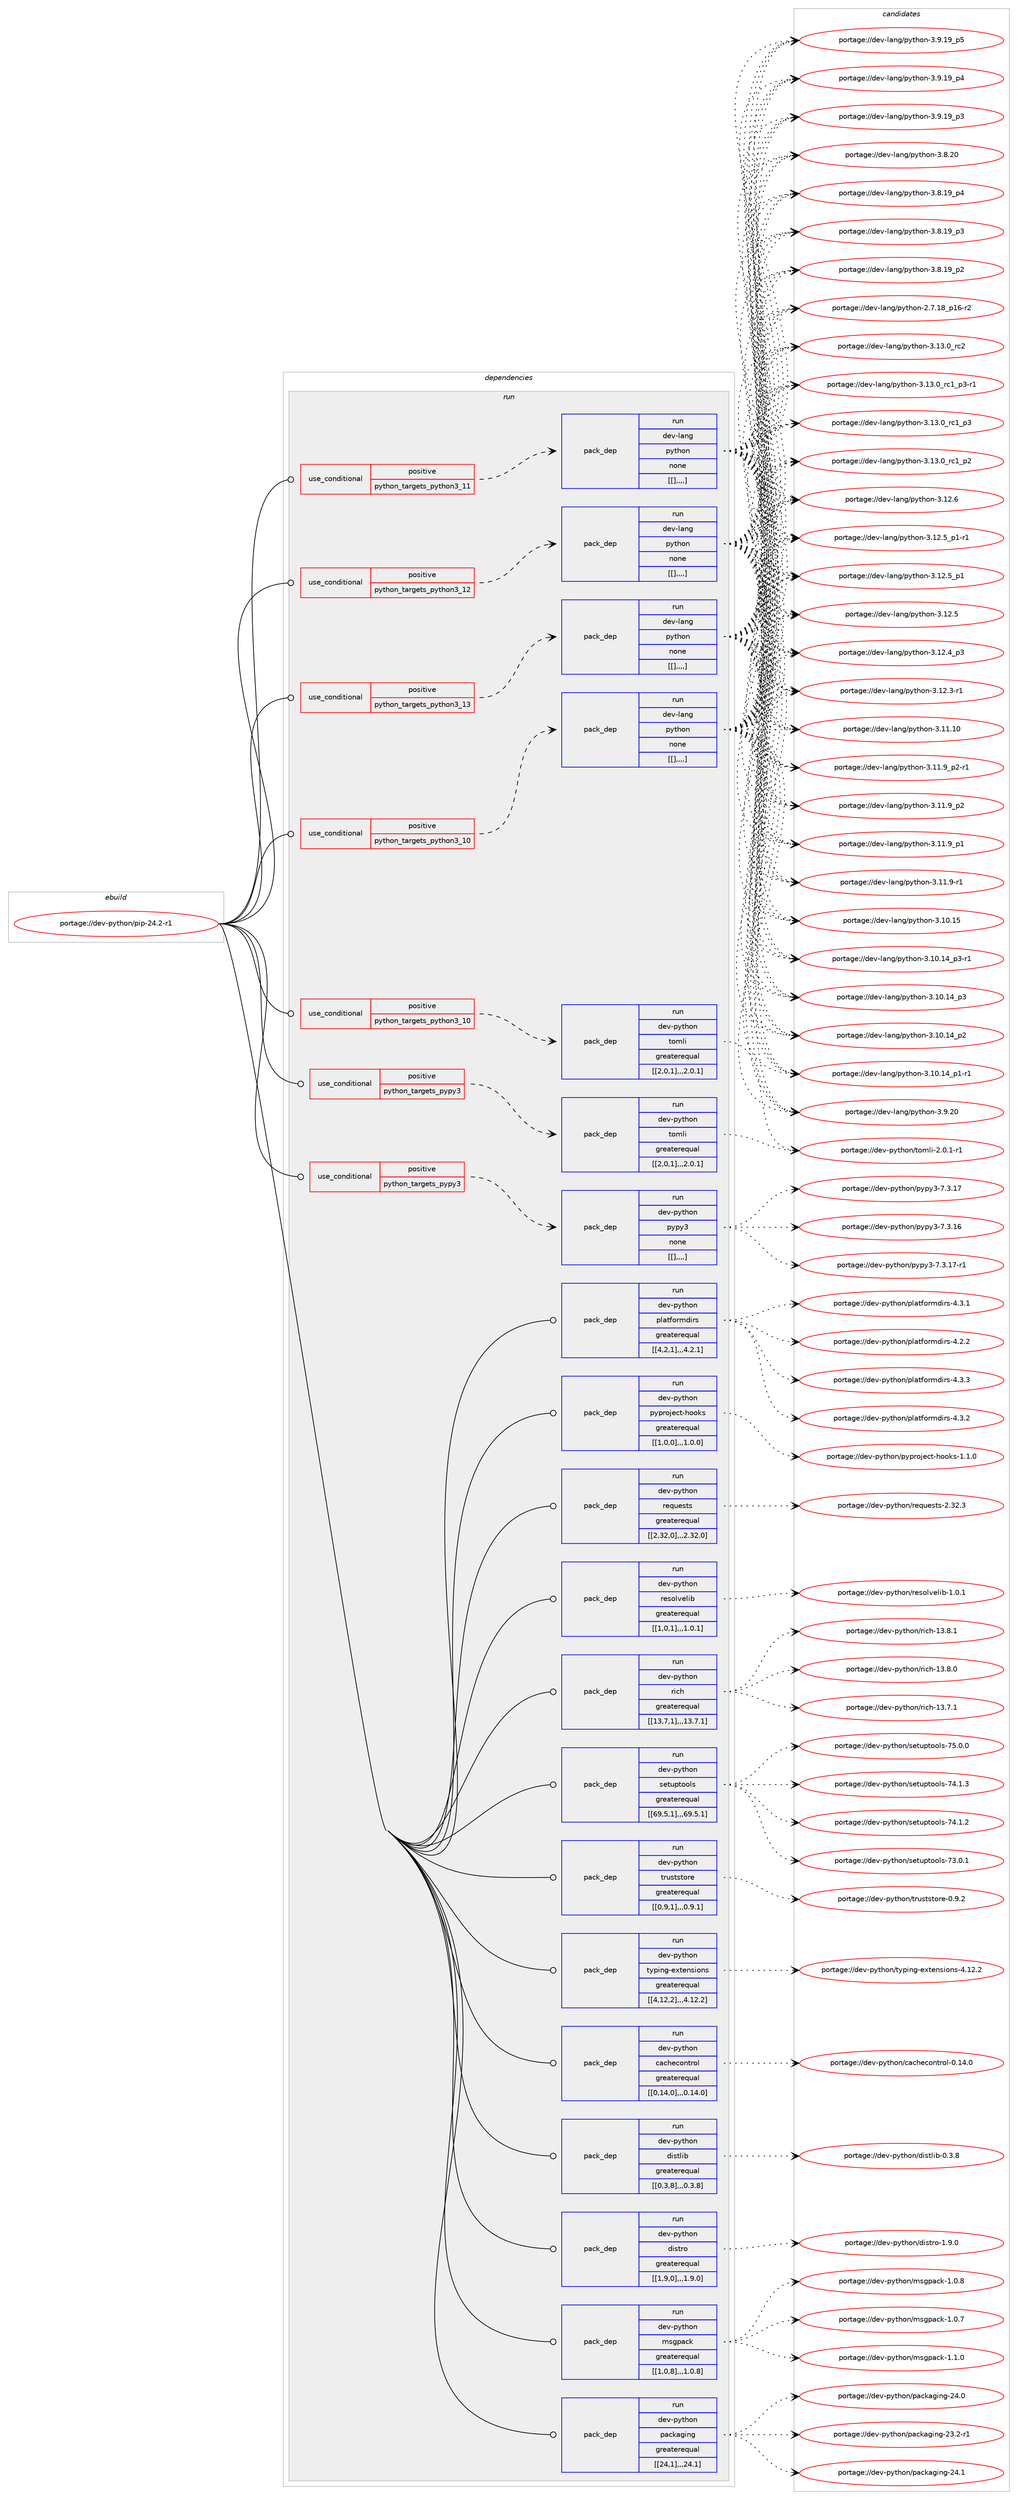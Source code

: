 digraph prolog {

# *************
# Graph options
# *************

newrank=true;
concentrate=true;
compound=true;
graph [rankdir=LR,fontname=Helvetica,fontsize=10,ranksep=1.5];#, ranksep=2.5, nodesep=0.2];
edge  [arrowhead=vee];
node  [fontname=Helvetica,fontsize=10];

# **********
# The ebuild
# **********

subgraph cluster_leftcol {
color=gray;
label=<<i>ebuild</i>>;
id [label="portage://dev-python/pip-24.2-r1", color=red, width=4, href="../dev-python/pip-24.2-r1.svg"];
}

# ****************
# The dependencies
# ****************

subgraph cluster_midcol {
color=gray;
label=<<i>dependencies</i>>;
subgraph cluster_compile {
fillcolor="#eeeeee";
style=filled;
label=<<i>compile</i>>;
}
subgraph cluster_compileandrun {
fillcolor="#eeeeee";
style=filled;
label=<<i>compile and run</i>>;
}
subgraph cluster_run {
fillcolor="#eeeeee";
style=filled;
label=<<i>run</i>>;
subgraph cond36691 {
dependency155531 [label=<<TABLE BORDER="0" CELLBORDER="1" CELLSPACING="0" CELLPADDING="4"><TR><TD ROWSPAN="3" CELLPADDING="10">use_conditional</TD></TR><TR><TD>positive</TD></TR><TR><TD>python_targets_pypy3</TD></TR></TABLE>>, shape=none, color=red];
subgraph pack117620 {
dependency155532 [label=<<TABLE BORDER="0" CELLBORDER="1" CELLSPACING="0" CELLPADDING="4" WIDTH="220"><TR><TD ROWSPAN="6" CELLPADDING="30">pack_dep</TD></TR><TR><TD WIDTH="110">run</TD></TR><TR><TD>dev-python</TD></TR><TR><TD>pypy3</TD></TR><TR><TD>none</TD></TR><TR><TD>[[],,,,]</TD></TR></TABLE>>, shape=none, color=blue];
}
dependency155531:e -> dependency155532:w [weight=20,style="dashed",arrowhead="vee"];
}
id:e -> dependency155531:w [weight=20,style="solid",arrowhead="odot"];
subgraph cond36692 {
dependency155533 [label=<<TABLE BORDER="0" CELLBORDER="1" CELLSPACING="0" CELLPADDING="4"><TR><TD ROWSPAN="3" CELLPADDING="10">use_conditional</TD></TR><TR><TD>positive</TD></TR><TR><TD>python_targets_pypy3</TD></TR></TABLE>>, shape=none, color=red];
subgraph pack117621 {
dependency155534 [label=<<TABLE BORDER="0" CELLBORDER="1" CELLSPACING="0" CELLPADDING="4" WIDTH="220"><TR><TD ROWSPAN="6" CELLPADDING="30">pack_dep</TD></TR><TR><TD WIDTH="110">run</TD></TR><TR><TD>dev-python</TD></TR><TR><TD>tomli</TD></TR><TR><TD>greaterequal</TD></TR><TR><TD>[[2,0,1],,,2.0.1]</TD></TR></TABLE>>, shape=none, color=blue];
}
dependency155533:e -> dependency155534:w [weight=20,style="dashed",arrowhead="vee"];
}
id:e -> dependency155533:w [weight=20,style="solid",arrowhead="odot"];
subgraph cond36693 {
dependency155535 [label=<<TABLE BORDER="0" CELLBORDER="1" CELLSPACING="0" CELLPADDING="4"><TR><TD ROWSPAN="3" CELLPADDING="10">use_conditional</TD></TR><TR><TD>positive</TD></TR><TR><TD>python_targets_python3_10</TD></TR></TABLE>>, shape=none, color=red];
subgraph pack117622 {
dependency155536 [label=<<TABLE BORDER="0" CELLBORDER="1" CELLSPACING="0" CELLPADDING="4" WIDTH="220"><TR><TD ROWSPAN="6" CELLPADDING="30">pack_dep</TD></TR><TR><TD WIDTH="110">run</TD></TR><TR><TD>dev-lang</TD></TR><TR><TD>python</TD></TR><TR><TD>none</TD></TR><TR><TD>[[],,,,]</TD></TR></TABLE>>, shape=none, color=blue];
}
dependency155535:e -> dependency155536:w [weight=20,style="dashed",arrowhead="vee"];
}
id:e -> dependency155535:w [weight=20,style="solid",arrowhead="odot"];
subgraph cond36694 {
dependency155537 [label=<<TABLE BORDER="0" CELLBORDER="1" CELLSPACING="0" CELLPADDING="4"><TR><TD ROWSPAN="3" CELLPADDING="10">use_conditional</TD></TR><TR><TD>positive</TD></TR><TR><TD>python_targets_python3_10</TD></TR></TABLE>>, shape=none, color=red];
subgraph pack117623 {
dependency155538 [label=<<TABLE BORDER="0" CELLBORDER="1" CELLSPACING="0" CELLPADDING="4" WIDTH="220"><TR><TD ROWSPAN="6" CELLPADDING="30">pack_dep</TD></TR><TR><TD WIDTH="110">run</TD></TR><TR><TD>dev-python</TD></TR><TR><TD>tomli</TD></TR><TR><TD>greaterequal</TD></TR><TR><TD>[[2,0,1],,,2.0.1]</TD></TR></TABLE>>, shape=none, color=blue];
}
dependency155537:e -> dependency155538:w [weight=20,style="dashed",arrowhead="vee"];
}
id:e -> dependency155537:w [weight=20,style="solid",arrowhead="odot"];
subgraph cond36695 {
dependency155539 [label=<<TABLE BORDER="0" CELLBORDER="1" CELLSPACING="0" CELLPADDING="4"><TR><TD ROWSPAN="3" CELLPADDING="10">use_conditional</TD></TR><TR><TD>positive</TD></TR><TR><TD>python_targets_python3_11</TD></TR></TABLE>>, shape=none, color=red];
subgraph pack117624 {
dependency155540 [label=<<TABLE BORDER="0" CELLBORDER="1" CELLSPACING="0" CELLPADDING="4" WIDTH="220"><TR><TD ROWSPAN="6" CELLPADDING="30">pack_dep</TD></TR><TR><TD WIDTH="110">run</TD></TR><TR><TD>dev-lang</TD></TR><TR><TD>python</TD></TR><TR><TD>none</TD></TR><TR><TD>[[],,,,]</TD></TR></TABLE>>, shape=none, color=blue];
}
dependency155539:e -> dependency155540:w [weight=20,style="dashed",arrowhead="vee"];
}
id:e -> dependency155539:w [weight=20,style="solid",arrowhead="odot"];
subgraph cond36696 {
dependency155541 [label=<<TABLE BORDER="0" CELLBORDER="1" CELLSPACING="0" CELLPADDING="4"><TR><TD ROWSPAN="3" CELLPADDING="10">use_conditional</TD></TR><TR><TD>positive</TD></TR><TR><TD>python_targets_python3_12</TD></TR></TABLE>>, shape=none, color=red];
subgraph pack117625 {
dependency155542 [label=<<TABLE BORDER="0" CELLBORDER="1" CELLSPACING="0" CELLPADDING="4" WIDTH="220"><TR><TD ROWSPAN="6" CELLPADDING="30">pack_dep</TD></TR><TR><TD WIDTH="110">run</TD></TR><TR><TD>dev-lang</TD></TR><TR><TD>python</TD></TR><TR><TD>none</TD></TR><TR><TD>[[],,,,]</TD></TR></TABLE>>, shape=none, color=blue];
}
dependency155541:e -> dependency155542:w [weight=20,style="dashed",arrowhead="vee"];
}
id:e -> dependency155541:w [weight=20,style="solid",arrowhead="odot"];
subgraph cond36697 {
dependency155543 [label=<<TABLE BORDER="0" CELLBORDER="1" CELLSPACING="0" CELLPADDING="4"><TR><TD ROWSPAN="3" CELLPADDING="10">use_conditional</TD></TR><TR><TD>positive</TD></TR><TR><TD>python_targets_python3_13</TD></TR></TABLE>>, shape=none, color=red];
subgraph pack117626 {
dependency155544 [label=<<TABLE BORDER="0" CELLBORDER="1" CELLSPACING="0" CELLPADDING="4" WIDTH="220"><TR><TD ROWSPAN="6" CELLPADDING="30">pack_dep</TD></TR><TR><TD WIDTH="110">run</TD></TR><TR><TD>dev-lang</TD></TR><TR><TD>python</TD></TR><TR><TD>none</TD></TR><TR><TD>[[],,,,]</TD></TR></TABLE>>, shape=none, color=blue];
}
dependency155543:e -> dependency155544:w [weight=20,style="dashed",arrowhead="vee"];
}
id:e -> dependency155543:w [weight=20,style="solid",arrowhead="odot"];
subgraph pack117627 {
dependency155545 [label=<<TABLE BORDER="0" CELLBORDER="1" CELLSPACING="0" CELLPADDING="4" WIDTH="220"><TR><TD ROWSPAN="6" CELLPADDING="30">pack_dep</TD></TR><TR><TD WIDTH="110">run</TD></TR><TR><TD>dev-python</TD></TR><TR><TD>cachecontrol</TD></TR><TR><TD>greaterequal</TD></TR><TR><TD>[[0,14,0],,,0.14.0]</TD></TR></TABLE>>, shape=none, color=blue];
}
id:e -> dependency155545:w [weight=20,style="solid",arrowhead="odot"];
subgraph pack117628 {
dependency155546 [label=<<TABLE BORDER="0" CELLBORDER="1" CELLSPACING="0" CELLPADDING="4" WIDTH="220"><TR><TD ROWSPAN="6" CELLPADDING="30">pack_dep</TD></TR><TR><TD WIDTH="110">run</TD></TR><TR><TD>dev-python</TD></TR><TR><TD>distlib</TD></TR><TR><TD>greaterequal</TD></TR><TR><TD>[[0,3,8],,,0.3.8]</TD></TR></TABLE>>, shape=none, color=blue];
}
id:e -> dependency155546:w [weight=20,style="solid",arrowhead="odot"];
subgraph pack117629 {
dependency155547 [label=<<TABLE BORDER="0" CELLBORDER="1" CELLSPACING="0" CELLPADDING="4" WIDTH="220"><TR><TD ROWSPAN="6" CELLPADDING="30">pack_dep</TD></TR><TR><TD WIDTH="110">run</TD></TR><TR><TD>dev-python</TD></TR><TR><TD>distro</TD></TR><TR><TD>greaterequal</TD></TR><TR><TD>[[1,9,0],,,1.9.0]</TD></TR></TABLE>>, shape=none, color=blue];
}
id:e -> dependency155547:w [weight=20,style="solid",arrowhead="odot"];
subgraph pack117630 {
dependency155548 [label=<<TABLE BORDER="0" CELLBORDER="1" CELLSPACING="0" CELLPADDING="4" WIDTH="220"><TR><TD ROWSPAN="6" CELLPADDING="30">pack_dep</TD></TR><TR><TD WIDTH="110">run</TD></TR><TR><TD>dev-python</TD></TR><TR><TD>msgpack</TD></TR><TR><TD>greaterequal</TD></TR><TR><TD>[[1,0,8],,,1.0.8]</TD></TR></TABLE>>, shape=none, color=blue];
}
id:e -> dependency155548:w [weight=20,style="solid",arrowhead="odot"];
subgraph pack117631 {
dependency155549 [label=<<TABLE BORDER="0" CELLBORDER="1" CELLSPACING="0" CELLPADDING="4" WIDTH="220"><TR><TD ROWSPAN="6" CELLPADDING="30">pack_dep</TD></TR><TR><TD WIDTH="110">run</TD></TR><TR><TD>dev-python</TD></TR><TR><TD>packaging</TD></TR><TR><TD>greaterequal</TD></TR><TR><TD>[[24,1],,,24.1]</TD></TR></TABLE>>, shape=none, color=blue];
}
id:e -> dependency155549:w [weight=20,style="solid",arrowhead="odot"];
subgraph pack117632 {
dependency155550 [label=<<TABLE BORDER="0" CELLBORDER="1" CELLSPACING="0" CELLPADDING="4" WIDTH="220"><TR><TD ROWSPAN="6" CELLPADDING="30">pack_dep</TD></TR><TR><TD WIDTH="110">run</TD></TR><TR><TD>dev-python</TD></TR><TR><TD>platformdirs</TD></TR><TR><TD>greaterequal</TD></TR><TR><TD>[[4,2,1],,,4.2.1]</TD></TR></TABLE>>, shape=none, color=blue];
}
id:e -> dependency155550:w [weight=20,style="solid",arrowhead="odot"];
subgraph pack117633 {
dependency155551 [label=<<TABLE BORDER="0" CELLBORDER="1" CELLSPACING="0" CELLPADDING="4" WIDTH="220"><TR><TD ROWSPAN="6" CELLPADDING="30">pack_dep</TD></TR><TR><TD WIDTH="110">run</TD></TR><TR><TD>dev-python</TD></TR><TR><TD>pyproject-hooks</TD></TR><TR><TD>greaterequal</TD></TR><TR><TD>[[1,0,0],,,1.0.0]</TD></TR></TABLE>>, shape=none, color=blue];
}
id:e -> dependency155551:w [weight=20,style="solid",arrowhead="odot"];
subgraph pack117634 {
dependency155552 [label=<<TABLE BORDER="0" CELLBORDER="1" CELLSPACING="0" CELLPADDING="4" WIDTH="220"><TR><TD ROWSPAN="6" CELLPADDING="30">pack_dep</TD></TR><TR><TD WIDTH="110">run</TD></TR><TR><TD>dev-python</TD></TR><TR><TD>requests</TD></TR><TR><TD>greaterequal</TD></TR><TR><TD>[[2,32,0],,,2.32.0]</TD></TR></TABLE>>, shape=none, color=blue];
}
id:e -> dependency155552:w [weight=20,style="solid",arrowhead="odot"];
subgraph pack117635 {
dependency155553 [label=<<TABLE BORDER="0" CELLBORDER="1" CELLSPACING="0" CELLPADDING="4" WIDTH="220"><TR><TD ROWSPAN="6" CELLPADDING="30">pack_dep</TD></TR><TR><TD WIDTH="110">run</TD></TR><TR><TD>dev-python</TD></TR><TR><TD>resolvelib</TD></TR><TR><TD>greaterequal</TD></TR><TR><TD>[[1,0,1],,,1.0.1]</TD></TR></TABLE>>, shape=none, color=blue];
}
id:e -> dependency155553:w [weight=20,style="solid",arrowhead="odot"];
subgraph pack117636 {
dependency155554 [label=<<TABLE BORDER="0" CELLBORDER="1" CELLSPACING="0" CELLPADDING="4" WIDTH="220"><TR><TD ROWSPAN="6" CELLPADDING="30">pack_dep</TD></TR><TR><TD WIDTH="110">run</TD></TR><TR><TD>dev-python</TD></TR><TR><TD>rich</TD></TR><TR><TD>greaterequal</TD></TR><TR><TD>[[13,7,1],,,13.7.1]</TD></TR></TABLE>>, shape=none, color=blue];
}
id:e -> dependency155554:w [weight=20,style="solid",arrowhead="odot"];
subgraph pack117637 {
dependency155555 [label=<<TABLE BORDER="0" CELLBORDER="1" CELLSPACING="0" CELLPADDING="4" WIDTH="220"><TR><TD ROWSPAN="6" CELLPADDING="30">pack_dep</TD></TR><TR><TD WIDTH="110">run</TD></TR><TR><TD>dev-python</TD></TR><TR><TD>setuptools</TD></TR><TR><TD>greaterequal</TD></TR><TR><TD>[[69,5,1],,,69.5.1]</TD></TR></TABLE>>, shape=none, color=blue];
}
id:e -> dependency155555:w [weight=20,style="solid",arrowhead="odot"];
subgraph pack117638 {
dependency155556 [label=<<TABLE BORDER="0" CELLBORDER="1" CELLSPACING="0" CELLPADDING="4" WIDTH="220"><TR><TD ROWSPAN="6" CELLPADDING="30">pack_dep</TD></TR><TR><TD WIDTH="110">run</TD></TR><TR><TD>dev-python</TD></TR><TR><TD>truststore</TD></TR><TR><TD>greaterequal</TD></TR><TR><TD>[[0,9,1],,,0.9.1]</TD></TR></TABLE>>, shape=none, color=blue];
}
id:e -> dependency155556:w [weight=20,style="solid",arrowhead="odot"];
subgraph pack117639 {
dependency155557 [label=<<TABLE BORDER="0" CELLBORDER="1" CELLSPACING="0" CELLPADDING="4" WIDTH="220"><TR><TD ROWSPAN="6" CELLPADDING="30">pack_dep</TD></TR><TR><TD WIDTH="110">run</TD></TR><TR><TD>dev-python</TD></TR><TR><TD>typing-extensions</TD></TR><TR><TD>greaterequal</TD></TR><TR><TD>[[4,12,2],,,4.12.2]</TD></TR></TABLE>>, shape=none, color=blue];
}
id:e -> dependency155557:w [weight=20,style="solid",arrowhead="odot"];
}
}

# **************
# The candidates
# **************

subgraph cluster_choices {
rank=same;
color=gray;
label=<<i>candidates</i>>;

subgraph choice117620 {
color=black;
nodesep=1;
choice100101118451121211161041111104711212111212151455546514649554511449 [label="portage://dev-python/pypy3-7.3.17-r1", color=red, width=4,href="../dev-python/pypy3-7.3.17-r1.svg"];
choice10010111845112121116104111110471121211121215145554651464955 [label="portage://dev-python/pypy3-7.3.17", color=red, width=4,href="../dev-python/pypy3-7.3.17.svg"];
choice10010111845112121116104111110471121211121215145554651464954 [label="portage://dev-python/pypy3-7.3.16", color=red, width=4,href="../dev-python/pypy3-7.3.16.svg"];
dependency155532:e -> choice100101118451121211161041111104711212111212151455546514649554511449:w [style=dotted,weight="100"];
dependency155532:e -> choice10010111845112121116104111110471121211121215145554651464955:w [style=dotted,weight="100"];
dependency155532:e -> choice10010111845112121116104111110471121211121215145554651464954:w [style=dotted,weight="100"];
}
subgraph choice117621 {
color=black;
nodesep=1;
choice10010111845112121116104111110471161111091081054550464846494511449 [label="portage://dev-python/tomli-2.0.1-r1", color=red, width=4,href="../dev-python/tomli-2.0.1-r1.svg"];
dependency155534:e -> choice10010111845112121116104111110471161111091081054550464846494511449:w [style=dotted,weight="100"];
}
subgraph choice117622 {
color=black;
nodesep=1;
choice10010111845108971101034711212111610411111045514649514648951149950 [label="portage://dev-lang/python-3.13.0_rc2", color=red, width=4,href="../dev-lang/python-3.13.0_rc2.svg"];
choice1001011184510897110103471121211161041111104551464951464895114994995112514511449 [label="portage://dev-lang/python-3.13.0_rc1_p3-r1", color=red, width=4,href="../dev-lang/python-3.13.0_rc1_p3-r1.svg"];
choice100101118451089711010347112121116104111110455146495146489511499499511251 [label="portage://dev-lang/python-3.13.0_rc1_p3", color=red, width=4,href="../dev-lang/python-3.13.0_rc1_p3.svg"];
choice100101118451089711010347112121116104111110455146495146489511499499511250 [label="portage://dev-lang/python-3.13.0_rc1_p2", color=red, width=4,href="../dev-lang/python-3.13.0_rc1_p2.svg"];
choice10010111845108971101034711212111610411111045514649504654 [label="portage://dev-lang/python-3.12.6", color=red, width=4,href="../dev-lang/python-3.12.6.svg"];
choice1001011184510897110103471121211161041111104551464950465395112494511449 [label="portage://dev-lang/python-3.12.5_p1-r1", color=red, width=4,href="../dev-lang/python-3.12.5_p1-r1.svg"];
choice100101118451089711010347112121116104111110455146495046539511249 [label="portage://dev-lang/python-3.12.5_p1", color=red, width=4,href="../dev-lang/python-3.12.5_p1.svg"];
choice10010111845108971101034711212111610411111045514649504653 [label="portage://dev-lang/python-3.12.5", color=red, width=4,href="../dev-lang/python-3.12.5.svg"];
choice100101118451089711010347112121116104111110455146495046529511251 [label="portage://dev-lang/python-3.12.4_p3", color=red, width=4,href="../dev-lang/python-3.12.4_p3.svg"];
choice100101118451089711010347112121116104111110455146495046514511449 [label="portage://dev-lang/python-3.12.3-r1", color=red, width=4,href="../dev-lang/python-3.12.3-r1.svg"];
choice1001011184510897110103471121211161041111104551464949464948 [label="portage://dev-lang/python-3.11.10", color=red, width=4,href="../dev-lang/python-3.11.10.svg"];
choice1001011184510897110103471121211161041111104551464949465795112504511449 [label="portage://dev-lang/python-3.11.9_p2-r1", color=red, width=4,href="../dev-lang/python-3.11.9_p2-r1.svg"];
choice100101118451089711010347112121116104111110455146494946579511250 [label="portage://dev-lang/python-3.11.9_p2", color=red, width=4,href="../dev-lang/python-3.11.9_p2.svg"];
choice100101118451089711010347112121116104111110455146494946579511249 [label="portage://dev-lang/python-3.11.9_p1", color=red, width=4,href="../dev-lang/python-3.11.9_p1.svg"];
choice100101118451089711010347112121116104111110455146494946574511449 [label="portage://dev-lang/python-3.11.9-r1", color=red, width=4,href="../dev-lang/python-3.11.9-r1.svg"];
choice1001011184510897110103471121211161041111104551464948464953 [label="portage://dev-lang/python-3.10.15", color=red, width=4,href="../dev-lang/python-3.10.15.svg"];
choice100101118451089711010347112121116104111110455146494846495295112514511449 [label="portage://dev-lang/python-3.10.14_p3-r1", color=red, width=4,href="../dev-lang/python-3.10.14_p3-r1.svg"];
choice10010111845108971101034711212111610411111045514649484649529511251 [label="portage://dev-lang/python-3.10.14_p3", color=red, width=4,href="../dev-lang/python-3.10.14_p3.svg"];
choice10010111845108971101034711212111610411111045514649484649529511250 [label="portage://dev-lang/python-3.10.14_p2", color=red, width=4,href="../dev-lang/python-3.10.14_p2.svg"];
choice100101118451089711010347112121116104111110455146494846495295112494511449 [label="portage://dev-lang/python-3.10.14_p1-r1", color=red, width=4,href="../dev-lang/python-3.10.14_p1-r1.svg"];
choice10010111845108971101034711212111610411111045514657465048 [label="portage://dev-lang/python-3.9.20", color=red, width=4,href="../dev-lang/python-3.9.20.svg"];
choice100101118451089711010347112121116104111110455146574649579511253 [label="portage://dev-lang/python-3.9.19_p5", color=red, width=4,href="../dev-lang/python-3.9.19_p5.svg"];
choice100101118451089711010347112121116104111110455146574649579511252 [label="portage://dev-lang/python-3.9.19_p4", color=red, width=4,href="../dev-lang/python-3.9.19_p4.svg"];
choice100101118451089711010347112121116104111110455146574649579511251 [label="portage://dev-lang/python-3.9.19_p3", color=red, width=4,href="../dev-lang/python-3.9.19_p3.svg"];
choice10010111845108971101034711212111610411111045514656465048 [label="portage://dev-lang/python-3.8.20", color=red, width=4,href="../dev-lang/python-3.8.20.svg"];
choice100101118451089711010347112121116104111110455146564649579511252 [label="portage://dev-lang/python-3.8.19_p4", color=red, width=4,href="../dev-lang/python-3.8.19_p4.svg"];
choice100101118451089711010347112121116104111110455146564649579511251 [label="portage://dev-lang/python-3.8.19_p3", color=red, width=4,href="../dev-lang/python-3.8.19_p3.svg"];
choice100101118451089711010347112121116104111110455146564649579511250 [label="portage://dev-lang/python-3.8.19_p2", color=red, width=4,href="../dev-lang/python-3.8.19_p2.svg"];
choice100101118451089711010347112121116104111110455046554649569511249544511450 [label="portage://dev-lang/python-2.7.18_p16-r2", color=red, width=4,href="../dev-lang/python-2.7.18_p16-r2.svg"];
dependency155536:e -> choice10010111845108971101034711212111610411111045514649514648951149950:w [style=dotted,weight="100"];
dependency155536:e -> choice1001011184510897110103471121211161041111104551464951464895114994995112514511449:w [style=dotted,weight="100"];
dependency155536:e -> choice100101118451089711010347112121116104111110455146495146489511499499511251:w [style=dotted,weight="100"];
dependency155536:e -> choice100101118451089711010347112121116104111110455146495146489511499499511250:w [style=dotted,weight="100"];
dependency155536:e -> choice10010111845108971101034711212111610411111045514649504654:w [style=dotted,weight="100"];
dependency155536:e -> choice1001011184510897110103471121211161041111104551464950465395112494511449:w [style=dotted,weight="100"];
dependency155536:e -> choice100101118451089711010347112121116104111110455146495046539511249:w [style=dotted,weight="100"];
dependency155536:e -> choice10010111845108971101034711212111610411111045514649504653:w [style=dotted,weight="100"];
dependency155536:e -> choice100101118451089711010347112121116104111110455146495046529511251:w [style=dotted,weight="100"];
dependency155536:e -> choice100101118451089711010347112121116104111110455146495046514511449:w [style=dotted,weight="100"];
dependency155536:e -> choice1001011184510897110103471121211161041111104551464949464948:w [style=dotted,weight="100"];
dependency155536:e -> choice1001011184510897110103471121211161041111104551464949465795112504511449:w [style=dotted,weight="100"];
dependency155536:e -> choice100101118451089711010347112121116104111110455146494946579511250:w [style=dotted,weight="100"];
dependency155536:e -> choice100101118451089711010347112121116104111110455146494946579511249:w [style=dotted,weight="100"];
dependency155536:e -> choice100101118451089711010347112121116104111110455146494946574511449:w [style=dotted,weight="100"];
dependency155536:e -> choice1001011184510897110103471121211161041111104551464948464953:w [style=dotted,weight="100"];
dependency155536:e -> choice100101118451089711010347112121116104111110455146494846495295112514511449:w [style=dotted,weight="100"];
dependency155536:e -> choice10010111845108971101034711212111610411111045514649484649529511251:w [style=dotted,weight="100"];
dependency155536:e -> choice10010111845108971101034711212111610411111045514649484649529511250:w [style=dotted,weight="100"];
dependency155536:e -> choice100101118451089711010347112121116104111110455146494846495295112494511449:w [style=dotted,weight="100"];
dependency155536:e -> choice10010111845108971101034711212111610411111045514657465048:w [style=dotted,weight="100"];
dependency155536:e -> choice100101118451089711010347112121116104111110455146574649579511253:w [style=dotted,weight="100"];
dependency155536:e -> choice100101118451089711010347112121116104111110455146574649579511252:w [style=dotted,weight="100"];
dependency155536:e -> choice100101118451089711010347112121116104111110455146574649579511251:w [style=dotted,weight="100"];
dependency155536:e -> choice10010111845108971101034711212111610411111045514656465048:w [style=dotted,weight="100"];
dependency155536:e -> choice100101118451089711010347112121116104111110455146564649579511252:w [style=dotted,weight="100"];
dependency155536:e -> choice100101118451089711010347112121116104111110455146564649579511251:w [style=dotted,weight="100"];
dependency155536:e -> choice100101118451089711010347112121116104111110455146564649579511250:w [style=dotted,weight="100"];
dependency155536:e -> choice100101118451089711010347112121116104111110455046554649569511249544511450:w [style=dotted,weight="100"];
}
subgraph choice117623 {
color=black;
nodesep=1;
choice10010111845112121116104111110471161111091081054550464846494511449 [label="portage://dev-python/tomli-2.0.1-r1", color=red, width=4,href="../dev-python/tomli-2.0.1-r1.svg"];
dependency155538:e -> choice10010111845112121116104111110471161111091081054550464846494511449:w [style=dotted,weight="100"];
}
subgraph choice117624 {
color=black;
nodesep=1;
choice10010111845108971101034711212111610411111045514649514648951149950 [label="portage://dev-lang/python-3.13.0_rc2", color=red, width=4,href="../dev-lang/python-3.13.0_rc2.svg"];
choice1001011184510897110103471121211161041111104551464951464895114994995112514511449 [label="portage://dev-lang/python-3.13.0_rc1_p3-r1", color=red, width=4,href="../dev-lang/python-3.13.0_rc1_p3-r1.svg"];
choice100101118451089711010347112121116104111110455146495146489511499499511251 [label="portage://dev-lang/python-3.13.0_rc1_p3", color=red, width=4,href="../dev-lang/python-3.13.0_rc1_p3.svg"];
choice100101118451089711010347112121116104111110455146495146489511499499511250 [label="portage://dev-lang/python-3.13.0_rc1_p2", color=red, width=4,href="../dev-lang/python-3.13.0_rc1_p2.svg"];
choice10010111845108971101034711212111610411111045514649504654 [label="portage://dev-lang/python-3.12.6", color=red, width=4,href="../dev-lang/python-3.12.6.svg"];
choice1001011184510897110103471121211161041111104551464950465395112494511449 [label="portage://dev-lang/python-3.12.5_p1-r1", color=red, width=4,href="../dev-lang/python-3.12.5_p1-r1.svg"];
choice100101118451089711010347112121116104111110455146495046539511249 [label="portage://dev-lang/python-3.12.5_p1", color=red, width=4,href="../dev-lang/python-3.12.5_p1.svg"];
choice10010111845108971101034711212111610411111045514649504653 [label="portage://dev-lang/python-3.12.5", color=red, width=4,href="../dev-lang/python-3.12.5.svg"];
choice100101118451089711010347112121116104111110455146495046529511251 [label="portage://dev-lang/python-3.12.4_p3", color=red, width=4,href="../dev-lang/python-3.12.4_p3.svg"];
choice100101118451089711010347112121116104111110455146495046514511449 [label="portage://dev-lang/python-3.12.3-r1", color=red, width=4,href="../dev-lang/python-3.12.3-r1.svg"];
choice1001011184510897110103471121211161041111104551464949464948 [label="portage://dev-lang/python-3.11.10", color=red, width=4,href="../dev-lang/python-3.11.10.svg"];
choice1001011184510897110103471121211161041111104551464949465795112504511449 [label="portage://dev-lang/python-3.11.9_p2-r1", color=red, width=4,href="../dev-lang/python-3.11.9_p2-r1.svg"];
choice100101118451089711010347112121116104111110455146494946579511250 [label="portage://dev-lang/python-3.11.9_p2", color=red, width=4,href="../dev-lang/python-3.11.9_p2.svg"];
choice100101118451089711010347112121116104111110455146494946579511249 [label="portage://dev-lang/python-3.11.9_p1", color=red, width=4,href="../dev-lang/python-3.11.9_p1.svg"];
choice100101118451089711010347112121116104111110455146494946574511449 [label="portage://dev-lang/python-3.11.9-r1", color=red, width=4,href="../dev-lang/python-3.11.9-r1.svg"];
choice1001011184510897110103471121211161041111104551464948464953 [label="portage://dev-lang/python-3.10.15", color=red, width=4,href="../dev-lang/python-3.10.15.svg"];
choice100101118451089711010347112121116104111110455146494846495295112514511449 [label="portage://dev-lang/python-3.10.14_p3-r1", color=red, width=4,href="../dev-lang/python-3.10.14_p3-r1.svg"];
choice10010111845108971101034711212111610411111045514649484649529511251 [label="portage://dev-lang/python-3.10.14_p3", color=red, width=4,href="../dev-lang/python-3.10.14_p3.svg"];
choice10010111845108971101034711212111610411111045514649484649529511250 [label="portage://dev-lang/python-3.10.14_p2", color=red, width=4,href="../dev-lang/python-3.10.14_p2.svg"];
choice100101118451089711010347112121116104111110455146494846495295112494511449 [label="portage://dev-lang/python-3.10.14_p1-r1", color=red, width=4,href="../dev-lang/python-3.10.14_p1-r1.svg"];
choice10010111845108971101034711212111610411111045514657465048 [label="portage://dev-lang/python-3.9.20", color=red, width=4,href="../dev-lang/python-3.9.20.svg"];
choice100101118451089711010347112121116104111110455146574649579511253 [label="portage://dev-lang/python-3.9.19_p5", color=red, width=4,href="../dev-lang/python-3.9.19_p5.svg"];
choice100101118451089711010347112121116104111110455146574649579511252 [label="portage://dev-lang/python-3.9.19_p4", color=red, width=4,href="../dev-lang/python-3.9.19_p4.svg"];
choice100101118451089711010347112121116104111110455146574649579511251 [label="portage://dev-lang/python-3.9.19_p3", color=red, width=4,href="../dev-lang/python-3.9.19_p3.svg"];
choice10010111845108971101034711212111610411111045514656465048 [label="portage://dev-lang/python-3.8.20", color=red, width=4,href="../dev-lang/python-3.8.20.svg"];
choice100101118451089711010347112121116104111110455146564649579511252 [label="portage://dev-lang/python-3.8.19_p4", color=red, width=4,href="../dev-lang/python-3.8.19_p4.svg"];
choice100101118451089711010347112121116104111110455146564649579511251 [label="portage://dev-lang/python-3.8.19_p3", color=red, width=4,href="../dev-lang/python-3.8.19_p3.svg"];
choice100101118451089711010347112121116104111110455146564649579511250 [label="portage://dev-lang/python-3.8.19_p2", color=red, width=4,href="../dev-lang/python-3.8.19_p2.svg"];
choice100101118451089711010347112121116104111110455046554649569511249544511450 [label="portage://dev-lang/python-2.7.18_p16-r2", color=red, width=4,href="../dev-lang/python-2.7.18_p16-r2.svg"];
dependency155540:e -> choice10010111845108971101034711212111610411111045514649514648951149950:w [style=dotted,weight="100"];
dependency155540:e -> choice1001011184510897110103471121211161041111104551464951464895114994995112514511449:w [style=dotted,weight="100"];
dependency155540:e -> choice100101118451089711010347112121116104111110455146495146489511499499511251:w [style=dotted,weight="100"];
dependency155540:e -> choice100101118451089711010347112121116104111110455146495146489511499499511250:w [style=dotted,weight="100"];
dependency155540:e -> choice10010111845108971101034711212111610411111045514649504654:w [style=dotted,weight="100"];
dependency155540:e -> choice1001011184510897110103471121211161041111104551464950465395112494511449:w [style=dotted,weight="100"];
dependency155540:e -> choice100101118451089711010347112121116104111110455146495046539511249:w [style=dotted,weight="100"];
dependency155540:e -> choice10010111845108971101034711212111610411111045514649504653:w [style=dotted,weight="100"];
dependency155540:e -> choice100101118451089711010347112121116104111110455146495046529511251:w [style=dotted,weight="100"];
dependency155540:e -> choice100101118451089711010347112121116104111110455146495046514511449:w [style=dotted,weight="100"];
dependency155540:e -> choice1001011184510897110103471121211161041111104551464949464948:w [style=dotted,weight="100"];
dependency155540:e -> choice1001011184510897110103471121211161041111104551464949465795112504511449:w [style=dotted,weight="100"];
dependency155540:e -> choice100101118451089711010347112121116104111110455146494946579511250:w [style=dotted,weight="100"];
dependency155540:e -> choice100101118451089711010347112121116104111110455146494946579511249:w [style=dotted,weight="100"];
dependency155540:e -> choice100101118451089711010347112121116104111110455146494946574511449:w [style=dotted,weight="100"];
dependency155540:e -> choice1001011184510897110103471121211161041111104551464948464953:w [style=dotted,weight="100"];
dependency155540:e -> choice100101118451089711010347112121116104111110455146494846495295112514511449:w [style=dotted,weight="100"];
dependency155540:e -> choice10010111845108971101034711212111610411111045514649484649529511251:w [style=dotted,weight="100"];
dependency155540:e -> choice10010111845108971101034711212111610411111045514649484649529511250:w [style=dotted,weight="100"];
dependency155540:e -> choice100101118451089711010347112121116104111110455146494846495295112494511449:w [style=dotted,weight="100"];
dependency155540:e -> choice10010111845108971101034711212111610411111045514657465048:w [style=dotted,weight="100"];
dependency155540:e -> choice100101118451089711010347112121116104111110455146574649579511253:w [style=dotted,weight="100"];
dependency155540:e -> choice100101118451089711010347112121116104111110455146574649579511252:w [style=dotted,weight="100"];
dependency155540:e -> choice100101118451089711010347112121116104111110455146574649579511251:w [style=dotted,weight="100"];
dependency155540:e -> choice10010111845108971101034711212111610411111045514656465048:w [style=dotted,weight="100"];
dependency155540:e -> choice100101118451089711010347112121116104111110455146564649579511252:w [style=dotted,weight="100"];
dependency155540:e -> choice100101118451089711010347112121116104111110455146564649579511251:w [style=dotted,weight="100"];
dependency155540:e -> choice100101118451089711010347112121116104111110455146564649579511250:w [style=dotted,weight="100"];
dependency155540:e -> choice100101118451089711010347112121116104111110455046554649569511249544511450:w [style=dotted,weight="100"];
}
subgraph choice117625 {
color=black;
nodesep=1;
choice10010111845108971101034711212111610411111045514649514648951149950 [label="portage://dev-lang/python-3.13.0_rc2", color=red, width=4,href="../dev-lang/python-3.13.0_rc2.svg"];
choice1001011184510897110103471121211161041111104551464951464895114994995112514511449 [label="portage://dev-lang/python-3.13.0_rc1_p3-r1", color=red, width=4,href="../dev-lang/python-3.13.0_rc1_p3-r1.svg"];
choice100101118451089711010347112121116104111110455146495146489511499499511251 [label="portage://dev-lang/python-3.13.0_rc1_p3", color=red, width=4,href="../dev-lang/python-3.13.0_rc1_p3.svg"];
choice100101118451089711010347112121116104111110455146495146489511499499511250 [label="portage://dev-lang/python-3.13.0_rc1_p2", color=red, width=4,href="../dev-lang/python-3.13.0_rc1_p2.svg"];
choice10010111845108971101034711212111610411111045514649504654 [label="portage://dev-lang/python-3.12.6", color=red, width=4,href="../dev-lang/python-3.12.6.svg"];
choice1001011184510897110103471121211161041111104551464950465395112494511449 [label="portage://dev-lang/python-3.12.5_p1-r1", color=red, width=4,href="../dev-lang/python-3.12.5_p1-r1.svg"];
choice100101118451089711010347112121116104111110455146495046539511249 [label="portage://dev-lang/python-3.12.5_p1", color=red, width=4,href="../dev-lang/python-3.12.5_p1.svg"];
choice10010111845108971101034711212111610411111045514649504653 [label="portage://dev-lang/python-3.12.5", color=red, width=4,href="../dev-lang/python-3.12.5.svg"];
choice100101118451089711010347112121116104111110455146495046529511251 [label="portage://dev-lang/python-3.12.4_p3", color=red, width=4,href="../dev-lang/python-3.12.4_p3.svg"];
choice100101118451089711010347112121116104111110455146495046514511449 [label="portage://dev-lang/python-3.12.3-r1", color=red, width=4,href="../dev-lang/python-3.12.3-r1.svg"];
choice1001011184510897110103471121211161041111104551464949464948 [label="portage://dev-lang/python-3.11.10", color=red, width=4,href="../dev-lang/python-3.11.10.svg"];
choice1001011184510897110103471121211161041111104551464949465795112504511449 [label="portage://dev-lang/python-3.11.9_p2-r1", color=red, width=4,href="../dev-lang/python-3.11.9_p2-r1.svg"];
choice100101118451089711010347112121116104111110455146494946579511250 [label="portage://dev-lang/python-3.11.9_p2", color=red, width=4,href="../dev-lang/python-3.11.9_p2.svg"];
choice100101118451089711010347112121116104111110455146494946579511249 [label="portage://dev-lang/python-3.11.9_p1", color=red, width=4,href="../dev-lang/python-3.11.9_p1.svg"];
choice100101118451089711010347112121116104111110455146494946574511449 [label="portage://dev-lang/python-3.11.9-r1", color=red, width=4,href="../dev-lang/python-3.11.9-r1.svg"];
choice1001011184510897110103471121211161041111104551464948464953 [label="portage://dev-lang/python-3.10.15", color=red, width=4,href="../dev-lang/python-3.10.15.svg"];
choice100101118451089711010347112121116104111110455146494846495295112514511449 [label="portage://dev-lang/python-3.10.14_p3-r1", color=red, width=4,href="../dev-lang/python-3.10.14_p3-r1.svg"];
choice10010111845108971101034711212111610411111045514649484649529511251 [label="portage://dev-lang/python-3.10.14_p3", color=red, width=4,href="../dev-lang/python-3.10.14_p3.svg"];
choice10010111845108971101034711212111610411111045514649484649529511250 [label="portage://dev-lang/python-3.10.14_p2", color=red, width=4,href="../dev-lang/python-3.10.14_p2.svg"];
choice100101118451089711010347112121116104111110455146494846495295112494511449 [label="portage://dev-lang/python-3.10.14_p1-r1", color=red, width=4,href="../dev-lang/python-3.10.14_p1-r1.svg"];
choice10010111845108971101034711212111610411111045514657465048 [label="portage://dev-lang/python-3.9.20", color=red, width=4,href="../dev-lang/python-3.9.20.svg"];
choice100101118451089711010347112121116104111110455146574649579511253 [label="portage://dev-lang/python-3.9.19_p5", color=red, width=4,href="../dev-lang/python-3.9.19_p5.svg"];
choice100101118451089711010347112121116104111110455146574649579511252 [label="portage://dev-lang/python-3.9.19_p4", color=red, width=4,href="../dev-lang/python-3.9.19_p4.svg"];
choice100101118451089711010347112121116104111110455146574649579511251 [label="portage://dev-lang/python-3.9.19_p3", color=red, width=4,href="../dev-lang/python-3.9.19_p3.svg"];
choice10010111845108971101034711212111610411111045514656465048 [label="portage://dev-lang/python-3.8.20", color=red, width=4,href="../dev-lang/python-3.8.20.svg"];
choice100101118451089711010347112121116104111110455146564649579511252 [label="portage://dev-lang/python-3.8.19_p4", color=red, width=4,href="../dev-lang/python-3.8.19_p4.svg"];
choice100101118451089711010347112121116104111110455146564649579511251 [label="portage://dev-lang/python-3.8.19_p3", color=red, width=4,href="../dev-lang/python-3.8.19_p3.svg"];
choice100101118451089711010347112121116104111110455146564649579511250 [label="portage://dev-lang/python-3.8.19_p2", color=red, width=4,href="../dev-lang/python-3.8.19_p2.svg"];
choice100101118451089711010347112121116104111110455046554649569511249544511450 [label="portage://dev-lang/python-2.7.18_p16-r2", color=red, width=4,href="../dev-lang/python-2.7.18_p16-r2.svg"];
dependency155542:e -> choice10010111845108971101034711212111610411111045514649514648951149950:w [style=dotted,weight="100"];
dependency155542:e -> choice1001011184510897110103471121211161041111104551464951464895114994995112514511449:w [style=dotted,weight="100"];
dependency155542:e -> choice100101118451089711010347112121116104111110455146495146489511499499511251:w [style=dotted,weight="100"];
dependency155542:e -> choice100101118451089711010347112121116104111110455146495146489511499499511250:w [style=dotted,weight="100"];
dependency155542:e -> choice10010111845108971101034711212111610411111045514649504654:w [style=dotted,weight="100"];
dependency155542:e -> choice1001011184510897110103471121211161041111104551464950465395112494511449:w [style=dotted,weight="100"];
dependency155542:e -> choice100101118451089711010347112121116104111110455146495046539511249:w [style=dotted,weight="100"];
dependency155542:e -> choice10010111845108971101034711212111610411111045514649504653:w [style=dotted,weight="100"];
dependency155542:e -> choice100101118451089711010347112121116104111110455146495046529511251:w [style=dotted,weight="100"];
dependency155542:e -> choice100101118451089711010347112121116104111110455146495046514511449:w [style=dotted,weight="100"];
dependency155542:e -> choice1001011184510897110103471121211161041111104551464949464948:w [style=dotted,weight="100"];
dependency155542:e -> choice1001011184510897110103471121211161041111104551464949465795112504511449:w [style=dotted,weight="100"];
dependency155542:e -> choice100101118451089711010347112121116104111110455146494946579511250:w [style=dotted,weight="100"];
dependency155542:e -> choice100101118451089711010347112121116104111110455146494946579511249:w [style=dotted,weight="100"];
dependency155542:e -> choice100101118451089711010347112121116104111110455146494946574511449:w [style=dotted,weight="100"];
dependency155542:e -> choice1001011184510897110103471121211161041111104551464948464953:w [style=dotted,weight="100"];
dependency155542:e -> choice100101118451089711010347112121116104111110455146494846495295112514511449:w [style=dotted,weight="100"];
dependency155542:e -> choice10010111845108971101034711212111610411111045514649484649529511251:w [style=dotted,weight="100"];
dependency155542:e -> choice10010111845108971101034711212111610411111045514649484649529511250:w [style=dotted,weight="100"];
dependency155542:e -> choice100101118451089711010347112121116104111110455146494846495295112494511449:w [style=dotted,weight="100"];
dependency155542:e -> choice10010111845108971101034711212111610411111045514657465048:w [style=dotted,weight="100"];
dependency155542:e -> choice100101118451089711010347112121116104111110455146574649579511253:w [style=dotted,weight="100"];
dependency155542:e -> choice100101118451089711010347112121116104111110455146574649579511252:w [style=dotted,weight="100"];
dependency155542:e -> choice100101118451089711010347112121116104111110455146574649579511251:w [style=dotted,weight="100"];
dependency155542:e -> choice10010111845108971101034711212111610411111045514656465048:w [style=dotted,weight="100"];
dependency155542:e -> choice100101118451089711010347112121116104111110455146564649579511252:w [style=dotted,weight="100"];
dependency155542:e -> choice100101118451089711010347112121116104111110455146564649579511251:w [style=dotted,weight="100"];
dependency155542:e -> choice100101118451089711010347112121116104111110455146564649579511250:w [style=dotted,weight="100"];
dependency155542:e -> choice100101118451089711010347112121116104111110455046554649569511249544511450:w [style=dotted,weight="100"];
}
subgraph choice117626 {
color=black;
nodesep=1;
choice10010111845108971101034711212111610411111045514649514648951149950 [label="portage://dev-lang/python-3.13.0_rc2", color=red, width=4,href="../dev-lang/python-3.13.0_rc2.svg"];
choice1001011184510897110103471121211161041111104551464951464895114994995112514511449 [label="portage://dev-lang/python-3.13.0_rc1_p3-r1", color=red, width=4,href="../dev-lang/python-3.13.0_rc1_p3-r1.svg"];
choice100101118451089711010347112121116104111110455146495146489511499499511251 [label="portage://dev-lang/python-3.13.0_rc1_p3", color=red, width=4,href="../dev-lang/python-3.13.0_rc1_p3.svg"];
choice100101118451089711010347112121116104111110455146495146489511499499511250 [label="portage://dev-lang/python-3.13.0_rc1_p2", color=red, width=4,href="../dev-lang/python-3.13.0_rc1_p2.svg"];
choice10010111845108971101034711212111610411111045514649504654 [label="portage://dev-lang/python-3.12.6", color=red, width=4,href="../dev-lang/python-3.12.6.svg"];
choice1001011184510897110103471121211161041111104551464950465395112494511449 [label="portage://dev-lang/python-3.12.5_p1-r1", color=red, width=4,href="../dev-lang/python-3.12.5_p1-r1.svg"];
choice100101118451089711010347112121116104111110455146495046539511249 [label="portage://dev-lang/python-3.12.5_p1", color=red, width=4,href="../dev-lang/python-3.12.5_p1.svg"];
choice10010111845108971101034711212111610411111045514649504653 [label="portage://dev-lang/python-3.12.5", color=red, width=4,href="../dev-lang/python-3.12.5.svg"];
choice100101118451089711010347112121116104111110455146495046529511251 [label="portage://dev-lang/python-3.12.4_p3", color=red, width=4,href="../dev-lang/python-3.12.4_p3.svg"];
choice100101118451089711010347112121116104111110455146495046514511449 [label="portage://dev-lang/python-3.12.3-r1", color=red, width=4,href="../dev-lang/python-3.12.3-r1.svg"];
choice1001011184510897110103471121211161041111104551464949464948 [label="portage://dev-lang/python-3.11.10", color=red, width=4,href="../dev-lang/python-3.11.10.svg"];
choice1001011184510897110103471121211161041111104551464949465795112504511449 [label="portage://dev-lang/python-3.11.9_p2-r1", color=red, width=4,href="../dev-lang/python-3.11.9_p2-r1.svg"];
choice100101118451089711010347112121116104111110455146494946579511250 [label="portage://dev-lang/python-3.11.9_p2", color=red, width=4,href="../dev-lang/python-3.11.9_p2.svg"];
choice100101118451089711010347112121116104111110455146494946579511249 [label="portage://dev-lang/python-3.11.9_p1", color=red, width=4,href="../dev-lang/python-3.11.9_p1.svg"];
choice100101118451089711010347112121116104111110455146494946574511449 [label="portage://dev-lang/python-3.11.9-r1", color=red, width=4,href="../dev-lang/python-3.11.9-r1.svg"];
choice1001011184510897110103471121211161041111104551464948464953 [label="portage://dev-lang/python-3.10.15", color=red, width=4,href="../dev-lang/python-3.10.15.svg"];
choice100101118451089711010347112121116104111110455146494846495295112514511449 [label="portage://dev-lang/python-3.10.14_p3-r1", color=red, width=4,href="../dev-lang/python-3.10.14_p3-r1.svg"];
choice10010111845108971101034711212111610411111045514649484649529511251 [label="portage://dev-lang/python-3.10.14_p3", color=red, width=4,href="../dev-lang/python-3.10.14_p3.svg"];
choice10010111845108971101034711212111610411111045514649484649529511250 [label="portage://dev-lang/python-3.10.14_p2", color=red, width=4,href="../dev-lang/python-3.10.14_p2.svg"];
choice100101118451089711010347112121116104111110455146494846495295112494511449 [label="portage://dev-lang/python-3.10.14_p1-r1", color=red, width=4,href="../dev-lang/python-3.10.14_p1-r1.svg"];
choice10010111845108971101034711212111610411111045514657465048 [label="portage://dev-lang/python-3.9.20", color=red, width=4,href="../dev-lang/python-3.9.20.svg"];
choice100101118451089711010347112121116104111110455146574649579511253 [label="portage://dev-lang/python-3.9.19_p5", color=red, width=4,href="../dev-lang/python-3.9.19_p5.svg"];
choice100101118451089711010347112121116104111110455146574649579511252 [label="portage://dev-lang/python-3.9.19_p4", color=red, width=4,href="../dev-lang/python-3.9.19_p4.svg"];
choice100101118451089711010347112121116104111110455146574649579511251 [label="portage://dev-lang/python-3.9.19_p3", color=red, width=4,href="../dev-lang/python-3.9.19_p3.svg"];
choice10010111845108971101034711212111610411111045514656465048 [label="portage://dev-lang/python-3.8.20", color=red, width=4,href="../dev-lang/python-3.8.20.svg"];
choice100101118451089711010347112121116104111110455146564649579511252 [label="portage://dev-lang/python-3.8.19_p4", color=red, width=4,href="../dev-lang/python-3.8.19_p4.svg"];
choice100101118451089711010347112121116104111110455146564649579511251 [label="portage://dev-lang/python-3.8.19_p3", color=red, width=4,href="../dev-lang/python-3.8.19_p3.svg"];
choice100101118451089711010347112121116104111110455146564649579511250 [label="portage://dev-lang/python-3.8.19_p2", color=red, width=4,href="../dev-lang/python-3.8.19_p2.svg"];
choice100101118451089711010347112121116104111110455046554649569511249544511450 [label="portage://dev-lang/python-2.7.18_p16-r2", color=red, width=4,href="../dev-lang/python-2.7.18_p16-r2.svg"];
dependency155544:e -> choice10010111845108971101034711212111610411111045514649514648951149950:w [style=dotted,weight="100"];
dependency155544:e -> choice1001011184510897110103471121211161041111104551464951464895114994995112514511449:w [style=dotted,weight="100"];
dependency155544:e -> choice100101118451089711010347112121116104111110455146495146489511499499511251:w [style=dotted,weight="100"];
dependency155544:e -> choice100101118451089711010347112121116104111110455146495146489511499499511250:w [style=dotted,weight="100"];
dependency155544:e -> choice10010111845108971101034711212111610411111045514649504654:w [style=dotted,weight="100"];
dependency155544:e -> choice1001011184510897110103471121211161041111104551464950465395112494511449:w [style=dotted,weight="100"];
dependency155544:e -> choice100101118451089711010347112121116104111110455146495046539511249:w [style=dotted,weight="100"];
dependency155544:e -> choice10010111845108971101034711212111610411111045514649504653:w [style=dotted,weight="100"];
dependency155544:e -> choice100101118451089711010347112121116104111110455146495046529511251:w [style=dotted,weight="100"];
dependency155544:e -> choice100101118451089711010347112121116104111110455146495046514511449:w [style=dotted,weight="100"];
dependency155544:e -> choice1001011184510897110103471121211161041111104551464949464948:w [style=dotted,weight="100"];
dependency155544:e -> choice1001011184510897110103471121211161041111104551464949465795112504511449:w [style=dotted,weight="100"];
dependency155544:e -> choice100101118451089711010347112121116104111110455146494946579511250:w [style=dotted,weight="100"];
dependency155544:e -> choice100101118451089711010347112121116104111110455146494946579511249:w [style=dotted,weight="100"];
dependency155544:e -> choice100101118451089711010347112121116104111110455146494946574511449:w [style=dotted,weight="100"];
dependency155544:e -> choice1001011184510897110103471121211161041111104551464948464953:w [style=dotted,weight="100"];
dependency155544:e -> choice100101118451089711010347112121116104111110455146494846495295112514511449:w [style=dotted,weight="100"];
dependency155544:e -> choice10010111845108971101034711212111610411111045514649484649529511251:w [style=dotted,weight="100"];
dependency155544:e -> choice10010111845108971101034711212111610411111045514649484649529511250:w [style=dotted,weight="100"];
dependency155544:e -> choice100101118451089711010347112121116104111110455146494846495295112494511449:w [style=dotted,weight="100"];
dependency155544:e -> choice10010111845108971101034711212111610411111045514657465048:w [style=dotted,weight="100"];
dependency155544:e -> choice100101118451089711010347112121116104111110455146574649579511253:w [style=dotted,weight="100"];
dependency155544:e -> choice100101118451089711010347112121116104111110455146574649579511252:w [style=dotted,weight="100"];
dependency155544:e -> choice100101118451089711010347112121116104111110455146574649579511251:w [style=dotted,weight="100"];
dependency155544:e -> choice10010111845108971101034711212111610411111045514656465048:w [style=dotted,weight="100"];
dependency155544:e -> choice100101118451089711010347112121116104111110455146564649579511252:w [style=dotted,weight="100"];
dependency155544:e -> choice100101118451089711010347112121116104111110455146564649579511251:w [style=dotted,weight="100"];
dependency155544:e -> choice100101118451089711010347112121116104111110455146564649579511250:w [style=dotted,weight="100"];
dependency155544:e -> choice100101118451089711010347112121116104111110455046554649569511249544511450:w [style=dotted,weight="100"];
}
subgraph choice117627 {
color=black;
nodesep=1;
choice10010111845112121116104111110479997991041019911111011611411110845484649524648 [label="portage://dev-python/cachecontrol-0.14.0", color=red, width=4,href="../dev-python/cachecontrol-0.14.0.svg"];
dependency155545:e -> choice10010111845112121116104111110479997991041019911111011611411110845484649524648:w [style=dotted,weight="100"];
}
subgraph choice117628 {
color=black;
nodesep=1;
choice100101118451121211161041111104710010511511610810598454846514656 [label="portage://dev-python/distlib-0.3.8", color=red, width=4,href="../dev-python/distlib-0.3.8.svg"];
dependency155546:e -> choice100101118451121211161041111104710010511511610810598454846514656:w [style=dotted,weight="100"];
}
subgraph choice117629 {
color=black;
nodesep=1;
choice1001011184511212111610411111047100105115116114111454946574648 [label="portage://dev-python/distro-1.9.0", color=red, width=4,href="../dev-python/distro-1.9.0.svg"];
dependency155547:e -> choice1001011184511212111610411111047100105115116114111454946574648:w [style=dotted,weight="100"];
}
subgraph choice117630 {
color=black;
nodesep=1;
choice10010111845112121116104111110471091151031129799107454946494648 [label="portage://dev-python/msgpack-1.1.0", color=red, width=4,href="../dev-python/msgpack-1.1.0.svg"];
choice10010111845112121116104111110471091151031129799107454946484656 [label="portage://dev-python/msgpack-1.0.8", color=red, width=4,href="../dev-python/msgpack-1.0.8.svg"];
choice10010111845112121116104111110471091151031129799107454946484655 [label="portage://dev-python/msgpack-1.0.7", color=red, width=4,href="../dev-python/msgpack-1.0.7.svg"];
dependency155548:e -> choice10010111845112121116104111110471091151031129799107454946494648:w [style=dotted,weight="100"];
dependency155548:e -> choice10010111845112121116104111110471091151031129799107454946484656:w [style=dotted,weight="100"];
dependency155548:e -> choice10010111845112121116104111110471091151031129799107454946484655:w [style=dotted,weight="100"];
}
subgraph choice117631 {
color=black;
nodesep=1;
choice10010111845112121116104111110471129799107971031051101034550524649 [label="portage://dev-python/packaging-24.1", color=red, width=4,href="../dev-python/packaging-24.1.svg"];
choice10010111845112121116104111110471129799107971031051101034550524648 [label="portage://dev-python/packaging-24.0", color=red, width=4,href="../dev-python/packaging-24.0.svg"];
choice100101118451121211161041111104711297991079710310511010345505146504511449 [label="portage://dev-python/packaging-23.2-r1", color=red, width=4,href="../dev-python/packaging-23.2-r1.svg"];
dependency155549:e -> choice10010111845112121116104111110471129799107971031051101034550524649:w [style=dotted,weight="100"];
dependency155549:e -> choice10010111845112121116104111110471129799107971031051101034550524648:w [style=dotted,weight="100"];
dependency155549:e -> choice100101118451121211161041111104711297991079710310511010345505146504511449:w [style=dotted,weight="100"];
}
subgraph choice117632 {
color=black;
nodesep=1;
choice100101118451121211161041111104711210897116102111114109100105114115455246514651 [label="portage://dev-python/platformdirs-4.3.3", color=red, width=4,href="../dev-python/platformdirs-4.3.3.svg"];
choice100101118451121211161041111104711210897116102111114109100105114115455246514650 [label="portage://dev-python/platformdirs-4.3.2", color=red, width=4,href="../dev-python/platformdirs-4.3.2.svg"];
choice100101118451121211161041111104711210897116102111114109100105114115455246514649 [label="portage://dev-python/platformdirs-4.3.1", color=red, width=4,href="../dev-python/platformdirs-4.3.1.svg"];
choice100101118451121211161041111104711210897116102111114109100105114115455246504650 [label="portage://dev-python/platformdirs-4.2.2", color=red, width=4,href="../dev-python/platformdirs-4.2.2.svg"];
dependency155550:e -> choice100101118451121211161041111104711210897116102111114109100105114115455246514651:w [style=dotted,weight="100"];
dependency155550:e -> choice100101118451121211161041111104711210897116102111114109100105114115455246514650:w [style=dotted,weight="100"];
dependency155550:e -> choice100101118451121211161041111104711210897116102111114109100105114115455246514649:w [style=dotted,weight="100"];
dependency155550:e -> choice100101118451121211161041111104711210897116102111114109100105114115455246504650:w [style=dotted,weight="100"];
}
subgraph choice117633 {
color=black;
nodesep=1;
choice10010111845112121116104111110471121211121141111061019911645104111111107115454946494648 [label="portage://dev-python/pyproject-hooks-1.1.0", color=red, width=4,href="../dev-python/pyproject-hooks-1.1.0.svg"];
dependency155551:e -> choice10010111845112121116104111110471121211121141111061019911645104111111107115454946494648:w [style=dotted,weight="100"];
}
subgraph choice117634 {
color=black;
nodesep=1;
choice100101118451121211161041111104711410111311710111511611545504651504651 [label="portage://dev-python/requests-2.32.3", color=red, width=4,href="../dev-python/requests-2.32.3.svg"];
dependency155552:e -> choice100101118451121211161041111104711410111311710111511611545504651504651:w [style=dotted,weight="100"];
}
subgraph choice117635 {
color=black;
nodesep=1;
choice100101118451121211161041111104711410111511110811810110810598454946484649 [label="portage://dev-python/resolvelib-1.0.1", color=red, width=4,href="../dev-python/resolvelib-1.0.1.svg"];
dependency155553:e -> choice100101118451121211161041111104711410111511110811810110810598454946484649:w [style=dotted,weight="100"];
}
subgraph choice117636 {
color=black;
nodesep=1;
choice10010111845112121116104111110471141059910445495146564649 [label="portage://dev-python/rich-13.8.1", color=red, width=4,href="../dev-python/rich-13.8.1.svg"];
choice10010111845112121116104111110471141059910445495146564648 [label="portage://dev-python/rich-13.8.0", color=red, width=4,href="../dev-python/rich-13.8.0.svg"];
choice10010111845112121116104111110471141059910445495146554649 [label="portage://dev-python/rich-13.7.1", color=red, width=4,href="../dev-python/rich-13.7.1.svg"];
dependency155554:e -> choice10010111845112121116104111110471141059910445495146564649:w [style=dotted,weight="100"];
dependency155554:e -> choice10010111845112121116104111110471141059910445495146564648:w [style=dotted,weight="100"];
dependency155554:e -> choice10010111845112121116104111110471141059910445495146554649:w [style=dotted,weight="100"];
}
subgraph choice117637 {
color=black;
nodesep=1;
choice100101118451121211161041111104711510111611711211611111110811545555346484648 [label="portage://dev-python/setuptools-75.0.0", color=red, width=4,href="../dev-python/setuptools-75.0.0.svg"];
choice100101118451121211161041111104711510111611711211611111110811545555246494651 [label="portage://dev-python/setuptools-74.1.3", color=red, width=4,href="../dev-python/setuptools-74.1.3.svg"];
choice100101118451121211161041111104711510111611711211611111110811545555246494650 [label="portage://dev-python/setuptools-74.1.2", color=red, width=4,href="../dev-python/setuptools-74.1.2.svg"];
choice100101118451121211161041111104711510111611711211611111110811545555146484649 [label="portage://dev-python/setuptools-73.0.1", color=red, width=4,href="../dev-python/setuptools-73.0.1.svg"];
dependency155555:e -> choice100101118451121211161041111104711510111611711211611111110811545555346484648:w [style=dotted,weight="100"];
dependency155555:e -> choice100101118451121211161041111104711510111611711211611111110811545555246494651:w [style=dotted,weight="100"];
dependency155555:e -> choice100101118451121211161041111104711510111611711211611111110811545555246494650:w [style=dotted,weight="100"];
dependency155555:e -> choice100101118451121211161041111104711510111611711211611111110811545555146484649:w [style=dotted,weight="100"];
}
subgraph choice117638 {
color=black;
nodesep=1;
choice1001011184511212111610411111047116114117115116115116111114101454846574650 [label="portage://dev-python/truststore-0.9.2", color=red, width=4,href="../dev-python/truststore-0.9.2.svg"];
dependency155556:e -> choice1001011184511212111610411111047116114117115116115116111114101454846574650:w [style=dotted,weight="100"];
}
subgraph choice117639 {
color=black;
nodesep=1;
choice10010111845112121116104111110471161211121051101034510112011610111011510511111011545524649504650 [label="portage://dev-python/typing-extensions-4.12.2", color=red, width=4,href="../dev-python/typing-extensions-4.12.2.svg"];
dependency155557:e -> choice10010111845112121116104111110471161211121051101034510112011610111011510511111011545524649504650:w [style=dotted,weight="100"];
}
}

}
